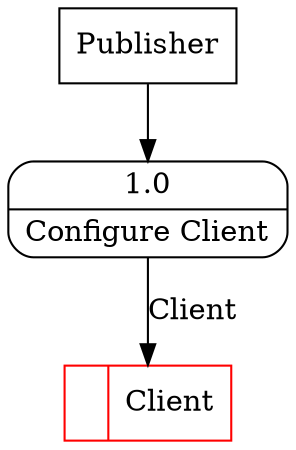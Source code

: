 digraph dfd2{ 
node[shape=record]
200 [label="<f0>  |<f1> Client " color=red];
201 [label="Publisher" shape=box];
202 [label="{<f0> 1.0|<f1> Configure Client }" shape=Mrecord];
201 -> 202
202 -> 200 [label="Client"]
}